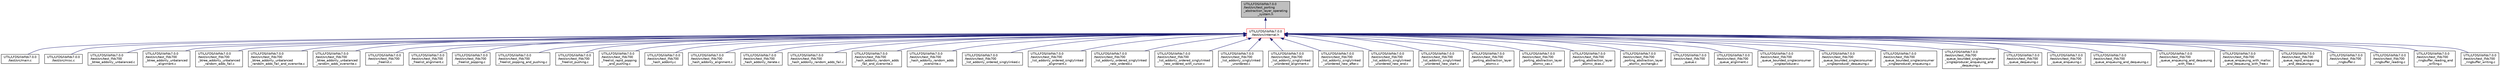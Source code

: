 digraph "UTIL/LFDS/liblfds7.0.0/test/src/test_porting_abstraction_layer_operating_system.h"
{
 // LATEX_PDF_SIZE
  edge [fontname="Helvetica",fontsize="10",labelfontname="Helvetica",labelfontsize="10"];
  node [fontname="Helvetica",fontsize="10",shape=record];
  Node1 [label="UTIL/LFDS/liblfds7.0.0\l/test/src/test_porting\l_abstraction_layer_operating\l_system.h",height=0.2,width=0.4,color="black", fillcolor="grey75", style="filled", fontcolor="black",tooltip=" "];
  Node1 -> Node2 [dir="back",color="midnightblue",fontsize="10",style="solid",fontname="Helvetica"];
  Node2 [label="UTIL/LFDS/liblfds7.0.0\l/test/src/internal.h",height=0.2,width=0.4,color="red", fillcolor="white", style="filled",URL="$liblfds7_80_80_2test_2src_2internal_8h.html",tooltip=" "];
  Node2 -> Node3 [dir="back",color="midnightblue",fontsize="10",style="solid",fontname="Helvetica"];
  Node3 [label="UTIL/LFDS/liblfds7.0.0\l/test/src/main.c",height=0.2,width=0.4,color="black", fillcolor="white", style="filled",URL="$UTIL_2LFDS_2liblfds7_80_80_2test_2src_2main_8c.html",tooltip=" "];
  Node2 -> Node4 [dir="back",color="midnightblue",fontsize="10",style="solid",fontname="Helvetica"];
  Node4 [label="UTIL/LFDS/liblfds7.0.0\l/test/src/misc.c",height=0.2,width=0.4,color="black", fillcolor="white", style="filled",URL="$liblfds7_80_80_2test_2src_2misc_8c.html",tooltip=" "];
  Node2 -> Node5 [dir="back",color="midnightblue",fontsize="10",style="solid",fontname="Helvetica"];
  Node5 [label="UTIL/LFDS/liblfds7.0.0\l/test/src/test_lfds700\l_btree_addonly_unbalanced.c",height=0.2,width=0.4,color="black", fillcolor="white", style="filled",URL="$test__lfds700__btree__addonly__unbalanced_8c.html",tooltip=" "];
  Node2 -> Node6 [dir="back",color="midnightblue",fontsize="10",style="solid",fontname="Helvetica"];
  Node6 [label="UTIL/LFDS/liblfds7.0.0\l/test/src/test_lfds700\l_btree_addonly_unbalanced\l_alignment.c",height=0.2,width=0.4,color="black", fillcolor="white", style="filled",URL="$test__lfds700__btree__addonly__unbalanced__alignment_8c.html",tooltip=" "];
  Node2 -> Node7 [dir="back",color="midnightblue",fontsize="10",style="solid",fontname="Helvetica"];
  Node7 [label="UTIL/LFDS/liblfds7.0.0\l/test/src/test_lfds700\l_btree_addonly_unbalanced\l_random_adds_fail.c",height=0.2,width=0.4,color="black", fillcolor="white", style="filled",URL="$test__lfds700__btree__addonly__unbalanced__random__adds__fail_8c.html",tooltip=" "];
  Node2 -> Node8 [dir="back",color="midnightblue",fontsize="10",style="solid",fontname="Helvetica"];
  Node8 [label="UTIL/LFDS/liblfds7.0.0\l/test/src/test_lfds700\l_btree_addonly_unbalanced\l_random_adds_fail_and_overwrite.c",height=0.2,width=0.4,color="black", fillcolor="white", style="filled",URL="$test__lfds700__btree__addonly__unbalanced__random__adds__fail__and__overwrite_8c.html",tooltip=" "];
  Node2 -> Node9 [dir="back",color="midnightblue",fontsize="10",style="solid",fontname="Helvetica"];
  Node9 [label="UTIL/LFDS/liblfds7.0.0\l/test/src/test_lfds700\l_btree_addonly_unbalanced\l_random_adds_overwrite.c",height=0.2,width=0.4,color="black", fillcolor="white", style="filled",URL="$test__lfds700__btree__addonly__unbalanced__random__adds__overwrite_8c.html",tooltip=" "];
  Node2 -> Node10 [dir="back",color="midnightblue",fontsize="10",style="solid",fontname="Helvetica"];
  Node10 [label="UTIL/LFDS/liblfds7.0.0\l/test/src/test_lfds700\l_freelist.c",height=0.2,width=0.4,color="black", fillcolor="white", style="filled",URL="$test__lfds700__freelist_8c.html",tooltip=" "];
  Node2 -> Node11 [dir="back",color="midnightblue",fontsize="10",style="solid",fontname="Helvetica"];
  Node11 [label="UTIL/LFDS/liblfds7.0.0\l/test/src/test_lfds700\l_freelist_alignment.c",height=0.2,width=0.4,color="black", fillcolor="white", style="filled",URL="$test__lfds700__freelist__alignment_8c.html",tooltip=" "];
  Node2 -> Node12 [dir="back",color="midnightblue",fontsize="10",style="solid",fontname="Helvetica"];
  Node12 [label="UTIL/LFDS/liblfds7.0.0\l/test/src/test_lfds700\l_freelist_popping.c",height=0.2,width=0.4,color="black", fillcolor="white", style="filled",URL="$test__lfds700__freelist__popping_8c.html",tooltip=" "];
  Node2 -> Node13 [dir="back",color="midnightblue",fontsize="10",style="solid",fontname="Helvetica"];
  Node13 [label="UTIL/LFDS/liblfds7.0.0\l/test/src/test_lfds700\l_freelist_popping_and_pushing.c",height=0.2,width=0.4,color="black", fillcolor="white", style="filled",URL="$test__lfds700__freelist__popping__and__pushing_8c.html",tooltip=" "];
  Node2 -> Node14 [dir="back",color="midnightblue",fontsize="10",style="solid",fontname="Helvetica"];
  Node14 [label="UTIL/LFDS/liblfds7.0.0\l/test/src/test_lfds700\l_freelist_pushing.c",height=0.2,width=0.4,color="black", fillcolor="white", style="filled",URL="$test__lfds700__freelist__pushing_8c.html",tooltip=" "];
  Node2 -> Node15 [dir="back",color="midnightblue",fontsize="10",style="solid",fontname="Helvetica"];
  Node15 [label="UTIL/LFDS/liblfds7.0.0\l/test/src/test_lfds700\l_freelist_rapid_popping\l_and_pushing.c",height=0.2,width=0.4,color="black", fillcolor="white", style="filled",URL="$test__lfds700__freelist__rapid__popping__and__pushing_8c.html",tooltip=" "];
  Node2 -> Node16 [dir="back",color="midnightblue",fontsize="10",style="solid",fontname="Helvetica"];
  Node16 [label="UTIL/LFDS/liblfds7.0.0\l/test/src/test_lfds700\l_hash_addonly.c",height=0.2,width=0.4,color="black", fillcolor="white", style="filled",URL="$test__lfds700__hash__addonly_8c.html",tooltip=" "];
  Node2 -> Node17 [dir="back",color="midnightblue",fontsize="10",style="solid",fontname="Helvetica"];
  Node17 [label="UTIL/LFDS/liblfds7.0.0\l/test/src/test_lfds700\l_hash_addonly_alignment.c",height=0.2,width=0.4,color="black", fillcolor="white", style="filled",URL="$test__lfds700__hash__addonly__alignment_8c.html",tooltip=" "];
  Node2 -> Node18 [dir="back",color="midnightblue",fontsize="10",style="solid",fontname="Helvetica"];
  Node18 [label="UTIL/LFDS/liblfds7.0.0\l/test/src/test_lfds700\l_hash_addonly_iterate.c",height=0.2,width=0.4,color="black", fillcolor="white", style="filled",URL="$test__lfds700__hash__addonly__iterate_8c.html",tooltip=" "];
  Node2 -> Node19 [dir="back",color="midnightblue",fontsize="10",style="solid",fontname="Helvetica"];
  Node19 [label="UTIL/LFDS/liblfds7.0.0\l/test/src/test_lfds700\l_hash_addonly_random_adds_fail.c",height=0.2,width=0.4,color="black", fillcolor="white", style="filled",URL="$test__lfds700__hash__addonly__random__adds__fail_8c.html",tooltip=" "];
  Node2 -> Node20 [dir="back",color="midnightblue",fontsize="10",style="solid",fontname="Helvetica"];
  Node20 [label="UTIL/LFDS/liblfds7.0.0\l/test/src/test_lfds700\l_hash_addonly_random_adds\l_fail_and_overwrite.c",height=0.2,width=0.4,color="black", fillcolor="white", style="filled",URL="$test__lfds700__hash__addonly__random__adds__fail__and__overwrite_8c.html",tooltip=" "];
  Node2 -> Node21 [dir="back",color="midnightblue",fontsize="10",style="solid",fontname="Helvetica"];
  Node21 [label="UTIL/LFDS/liblfds7.0.0\l/test/src/test_lfds700\l_hash_addonly_random_adds\l_overwrite.c",height=0.2,width=0.4,color="black", fillcolor="white", style="filled",URL="$test__lfds700__hash__addonly__random__adds__overwrite_8c.html",tooltip=" "];
  Node2 -> Node22 [dir="back",color="midnightblue",fontsize="10",style="solid",fontname="Helvetica"];
  Node22 [label="UTIL/LFDS/liblfds7.0.0\l/test/src/test_lfds700\l_list_addonly_ordered_singlylinked.c",height=0.2,width=0.4,color="black", fillcolor="white", style="filled",URL="$test__lfds700__list__addonly__ordered__singlylinked_8c.html",tooltip=" "];
  Node2 -> Node23 [dir="back",color="midnightblue",fontsize="10",style="solid",fontname="Helvetica"];
  Node23 [label="UTIL/LFDS/liblfds7.0.0\l/test/src/test_lfds700\l_list_addonly_ordered_singlylinked\l_alignment.c",height=0.2,width=0.4,color="black", fillcolor="white", style="filled",URL="$test__lfds700__list__addonly__ordered__singlylinked__alignment_8c.html",tooltip=" "];
  Node2 -> Node24 [dir="back",color="midnightblue",fontsize="10",style="solid",fontname="Helvetica"];
  Node24 [label="UTIL/LFDS/liblfds7.0.0\l/test/src/test_lfds700\l_list_addonly_ordered_singlylinked\l_new_ordered.c",height=0.2,width=0.4,color="black", fillcolor="white", style="filled",URL="$test__lfds700__list__addonly__ordered__singlylinked__new__ordered_8c.html",tooltip=" "];
  Node2 -> Node25 [dir="back",color="midnightblue",fontsize="10",style="solid",fontname="Helvetica"];
  Node25 [label="UTIL/LFDS/liblfds7.0.0\l/test/src/test_lfds700\l_list_addonly_ordered_singlylinked\l_new_ordered_with_cursor.c",height=0.2,width=0.4,color="black", fillcolor="white", style="filled",URL="$test__lfds700__list__addonly__ordered__singlylinked__new__ordered__with__cursor_8c.html",tooltip=" "];
  Node2 -> Node26 [dir="back",color="midnightblue",fontsize="10",style="solid",fontname="Helvetica"];
  Node26 [label="UTIL/LFDS/liblfds7.0.0\l/test/src/test_lfds700\l_list_addonly_singlylinked\l_unordered.c",height=0.2,width=0.4,color="black", fillcolor="white", style="filled",URL="$test__lfds700__list__addonly__singlylinked__unordered_8c.html",tooltip=" "];
  Node2 -> Node27 [dir="back",color="midnightblue",fontsize="10",style="solid",fontname="Helvetica"];
  Node27 [label="UTIL/LFDS/liblfds7.0.0\l/test/src/test_lfds700\l_list_addonly_singlylinked\l_unordered_alignment.c",height=0.2,width=0.4,color="black", fillcolor="white", style="filled",URL="$test__lfds700__list__addonly__singlylinked__unordered__alignment_8c.html",tooltip=" "];
  Node2 -> Node28 [dir="back",color="midnightblue",fontsize="10",style="solid",fontname="Helvetica"];
  Node28 [label="UTIL/LFDS/liblfds7.0.0\l/test/src/test_lfds700\l_list_addonly_singlylinked\l_unordered_new_after.c",height=0.2,width=0.4,color="black", fillcolor="white", style="filled",URL="$test__lfds700__list__addonly__singlylinked__unordered__new__after_8c.html",tooltip=" "];
  Node2 -> Node29 [dir="back",color="midnightblue",fontsize="10",style="solid",fontname="Helvetica"];
  Node29 [label="UTIL/LFDS/liblfds7.0.0\l/test/src/test_lfds700\l_list_addonly_singlylinked\l_unordered_new_end.c",height=0.2,width=0.4,color="black", fillcolor="white", style="filled",URL="$test__lfds700__list__addonly__singlylinked__unordered__new__end_8c.html",tooltip=" "];
  Node2 -> Node30 [dir="back",color="midnightblue",fontsize="10",style="solid",fontname="Helvetica"];
  Node30 [label="UTIL/LFDS/liblfds7.0.0\l/test/src/test_lfds700\l_list_addonly_singlylinked\l_unordered_new_start.c",height=0.2,width=0.4,color="black", fillcolor="white", style="filled",URL="$test__lfds700__list__addonly__singlylinked__unordered__new__start_8c.html",tooltip=" "];
  Node2 -> Node31 [dir="back",color="midnightblue",fontsize="10",style="solid",fontname="Helvetica"];
  Node31 [label="UTIL/LFDS/liblfds7.0.0\l/test/src/test_lfds700\l_porting_abstraction_layer\l_atomic.c",height=0.2,width=0.4,color="black", fillcolor="white", style="filled",URL="$test__lfds700__porting__abstraction__layer__atomic_8c.html",tooltip=" "];
  Node2 -> Node32 [dir="back",color="midnightblue",fontsize="10",style="solid",fontname="Helvetica"];
  Node32 [label="UTIL/LFDS/liblfds7.0.0\l/test/src/test_lfds700\l_porting_abstraction_layer\l_atomic_cas.c",height=0.2,width=0.4,color="black", fillcolor="white", style="filled",URL="$test__lfds700__porting__abstraction__layer__atomic__cas_8c.html",tooltip=" "];
  Node2 -> Node33 [dir="back",color="midnightblue",fontsize="10",style="solid",fontname="Helvetica"];
  Node33 [label="UTIL/LFDS/liblfds7.0.0\l/test/src/test_lfds700\l_porting_abstraction_layer\l_atomic_dcas.c",height=0.2,width=0.4,color="black", fillcolor="white", style="filled",URL="$test__lfds700__porting__abstraction__layer__atomic__dcas_8c.html",tooltip=" "];
  Node2 -> Node34 [dir="back",color="midnightblue",fontsize="10",style="solid",fontname="Helvetica"];
  Node34 [label="UTIL/LFDS/liblfds7.0.0\l/test/src/test_lfds700\l_porting_abstraction_layer\l_atomic_exchange.c",height=0.2,width=0.4,color="black", fillcolor="white", style="filled",URL="$test__lfds700__porting__abstraction__layer__atomic__exchange_8c.html",tooltip=" "];
  Node2 -> Node35 [dir="back",color="midnightblue",fontsize="10",style="solid",fontname="Helvetica"];
  Node35 [label="UTIL/LFDS/liblfds7.0.0\l/test/src/test_lfds700\l_queue.c",height=0.2,width=0.4,color="black", fillcolor="white", style="filled",URL="$test__lfds700__queue_8c.html",tooltip=" "];
  Node2 -> Node36 [dir="back",color="midnightblue",fontsize="10",style="solid",fontname="Helvetica"];
  Node36 [label="UTIL/LFDS/liblfds7.0.0\l/test/src/test_lfds700\l_queue_alignment.c",height=0.2,width=0.4,color="black", fillcolor="white", style="filled",URL="$test__lfds700__queue__alignment_8c.html",tooltip=" "];
  Node2 -> Node37 [dir="back",color="midnightblue",fontsize="10",style="solid",fontname="Helvetica"];
  Node37 [label="UTIL/LFDS/liblfds7.0.0\l/test/src/test_lfds700\l_queue_bounded_singleconsumer\l_singleproducer.c",height=0.2,width=0.4,color="black", fillcolor="white", style="filled",URL="$test__lfds700__queue__bounded__singleconsumer__singleproducer_8c.html",tooltip=" "];
  Node2 -> Node38 [dir="back",color="midnightblue",fontsize="10",style="solid",fontname="Helvetica"];
  Node38 [label="UTIL/LFDS/liblfds7.0.0\l/test/src/test_lfds700\l_queue_bounded_singleconsumer\l_singleproducer_dequeuing.c",height=0.2,width=0.4,color="black", fillcolor="white", style="filled",URL="$test__lfds700__queue__bounded__singleconsumer__singleproducer__dequeuing_8c.html",tooltip=" "];
  Node2 -> Node39 [dir="back",color="midnightblue",fontsize="10",style="solid",fontname="Helvetica"];
  Node39 [label="UTIL/LFDS/liblfds7.0.0\l/test/src/test_lfds700\l_queue_bounded_singleconsumer\l_singleproducer_enqueuing.c",height=0.2,width=0.4,color="black", fillcolor="white", style="filled",URL="$test__lfds700__queue__bounded__singleconsumer__singleproducer__enqueuing_8c.html",tooltip=" "];
  Node2 -> Node40 [dir="back",color="midnightblue",fontsize="10",style="solid",fontname="Helvetica"];
  Node40 [label="UTIL/LFDS/liblfds7.0.0\l/test/src/test_lfds700\l_queue_bounded_singleconsumer\l_singleproducer_enqueuing_and\l_dequeuing.c",height=0.2,width=0.4,color="black", fillcolor="white", style="filled",URL="$test__lfds700__queue__bounded__singleconsumer__singleproducer__enqueuing__and__dequeuing_8c.html",tooltip=" "];
  Node2 -> Node41 [dir="back",color="midnightblue",fontsize="10",style="solid",fontname="Helvetica"];
  Node41 [label="UTIL/LFDS/liblfds7.0.0\l/test/src/test_lfds700\l_queue_dequeuing.c",height=0.2,width=0.4,color="black", fillcolor="white", style="filled",URL="$test__lfds700__queue__dequeuing_8c.html",tooltip=" "];
  Node2 -> Node42 [dir="back",color="midnightblue",fontsize="10",style="solid",fontname="Helvetica"];
  Node42 [label="UTIL/LFDS/liblfds7.0.0\l/test/src/test_lfds700\l_queue_enqueuing.c",height=0.2,width=0.4,color="black", fillcolor="white", style="filled",URL="$test__lfds700__queue__enqueuing_8c.html",tooltip=" "];
  Node2 -> Node43 [dir="back",color="midnightblue",fontsize="10",style="solid",fontname="Helvetica"];
  Node43 [label="UTIL/LFDS/liblfds7.0.0\l/test/src/test_lfds700\l_queue_enqueuing_and_dequeuing.c",height=0.2,width=0.4,color="black", fillcolor="white", style="filled",URL="$test__lfds700__queue__enqueuing__and__dequeuing_8c.html",tooltip=" "];
  Node2 -> Node44 [dir="back",color="midnightblue",fontsize="10",style="solid",fontname="Helvetica"];
  Node44 [label="UTIL/LFDS/liblfds7.0.0\l/test/src/test_lfds700\l_queue_enqueuing_and_dequeuing\l_with_free.c",height=0.2,width=0.4,color="black", fillcolor="white", style="filled",URL="$test__lfds700__queue__enqueuing__and__dequeuing__with__free_8c.html",tooltip=" "];
  Node2 -> Node45 [dir="back",color="midnightblue",fontsize="10",style="solid",fontname="Helvetica"];
  Node45 [label="UTIL/LFDS/liblfds7.0.0\l/test/src/test_lfds700\l_queue_enqueuing_with_malloc\l_and_dequeuing_with_free.c",height=0.2,width=0.4,color="black", fillcolor="white", style="filled",URL="$test__lfds700__queue__enqueuing__with__malloc__and__dequeuing__with__free_8c.html",tooltip=" "];
  Node2 -> Node46 [dir="back",color="midnightblue",fontsize="10",style="solid",fontname="Helvetica"];
  Node46 [label="UTIL/LFDS/liblfds7.0.0\l/test/src/test_lfds700\l_queue_rapid_enqueuing\l_and_dequeuing.c",height=0.2,width=0.4,color="black", fillcolor="white", style="filled",URL="$test__lfds700__queue__rapid__enqueuing__and__dequeuing_8c.html",tooltip=" "];
  Node2 -> Node47 [dir="back",color="midnightblue",fontsize="10",style="solid",fontname="Helvetica"];
  Node47 [label="UTIL/LFDS/liblfds7.0.0\l/test/src/test_lfds700\l_ringbuffer.c",height=0.2,width=0.4,color="black", fillcolor="white", style="filled",URL="$test__lfds700__ringbuffer_8c.html",tooltip=" "];
  Node2 -> Node48 [dir="back",color="midnightblue",fontsize="10",style="solid",fontname="Helvetica"];
  Node48 [label="UTIL/LFDS/liblfds7.0.0\l/test/src/test_lfds700\l_ringbuffer_reading.c",height=0.2,width=0.4,color="black", fillcolor="white", style="filled",URL="$test__lfds700__ringbuffer__reading_8c.html",tooltip=" "];
  Node2 -> Node49 [dir="back",color="midnightblue",fontsize="10",style="solid",fontname="Helvetica"];
  Node49 [label="UTIL/LFDS/liblfds7.0.0\l/test/src/test_lfds700\l_ringbuffer_reading_and\l_writing.c",height=0.2,width=0.4,color="black", fillcolor="white", style="filled",URL="$test__lfds700__ringbuffer__reading__and__writing_8c.html",tooltip=" "];
  Node2 -> Node50 [dir="back",color="midnightblue",fontsize="10",style="solid",fontname="Helvetica"];
  Node50 [label="UTIL/LFDS/liblfds7.0.0\l/test/src/test_lfds700\l_ringbuffer_writing.c",height=0.2,width=0.4,color="black", fillcolor="white", style="filled",URL="$test__lfds700__ringbuffer__writing_8c.html",tooltip=" "];
}
